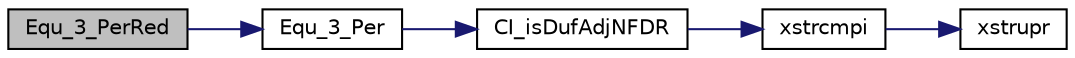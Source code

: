 digraph "Equ_3_PerRed"
{
  edge [fontname="Helvetica",fontsize="10",labelfontname="Helvetica",labelfontsize="10"];
  node [fontname="Helvetica",fontsize="10",shape=record];
  rankdir="LR";
  Node1 [label="Equ_3_PerRed",height=0.2,width=0.4,color="black", fillcolor="grey75", style="filled", fontcolor="black"];
  Node1 -> Node2 [color="midnightblue",fontsize="10",style="solid",fontname="Helvetica"];
  Node2 [label="Equ_3_Per",height=0.2,width=0.4,color="black", fillcolor="white", style="filled",URL="$fof__duf_8c.html#a6179d86f9910c305dbfac17d0208282d"];
  Node2 -> Node3 [color="midnightblue",fontsize="10",style="solid",fontname="Helvetica"];
  Node3 [label="CI_isDufAdjNFDR",height=0.2,width=0.4,color="black", fillcolor="white", style="filled",URL="$fof__ci_8c.html#ae0c9eed5d7856b096c50bc8d39544fa7"];
  Node3 -> Node4 [color="midnightblue",fontsize="10",style="solid",fontname="Helvetica"];
  Node4 [label="xstrcmpi",height=0.2,width=0.4,color="black", fillcolor="white", style="filled",URL="$fof__ansi_8h.html#ae4a2af8fafbd412557cbf887bb828c13"];
  Node4 -> Node5 [color="midnightblue",fontsize="10",style="solid",fontname="Helvetica"];
  Node5 [label="xstrupr",height=0.2,width=0.4,color="black", fillcolor="white", style="filled",URL="$fof__unix_8c.html#a597515502edd92634b421f7f86824375"];
}
